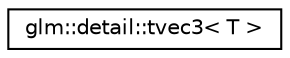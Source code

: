 digraph "Graphical Class Hierarchy"
{
  edge [fontname="Helvetica",fontsize="10",labelfontname="Helvetica",labelfontsize="10"];
  node [fontname="Helvetica",fontsize="10",shape=record];
  rankdir="LR";
  Node1 [label="glm::detail::tvec3\< T \>",height=0.2,width=0.4,color="black", fillcolor="white", style="filled",URL="$structglm_1_1detail_1_1tvec3.html"];
}

